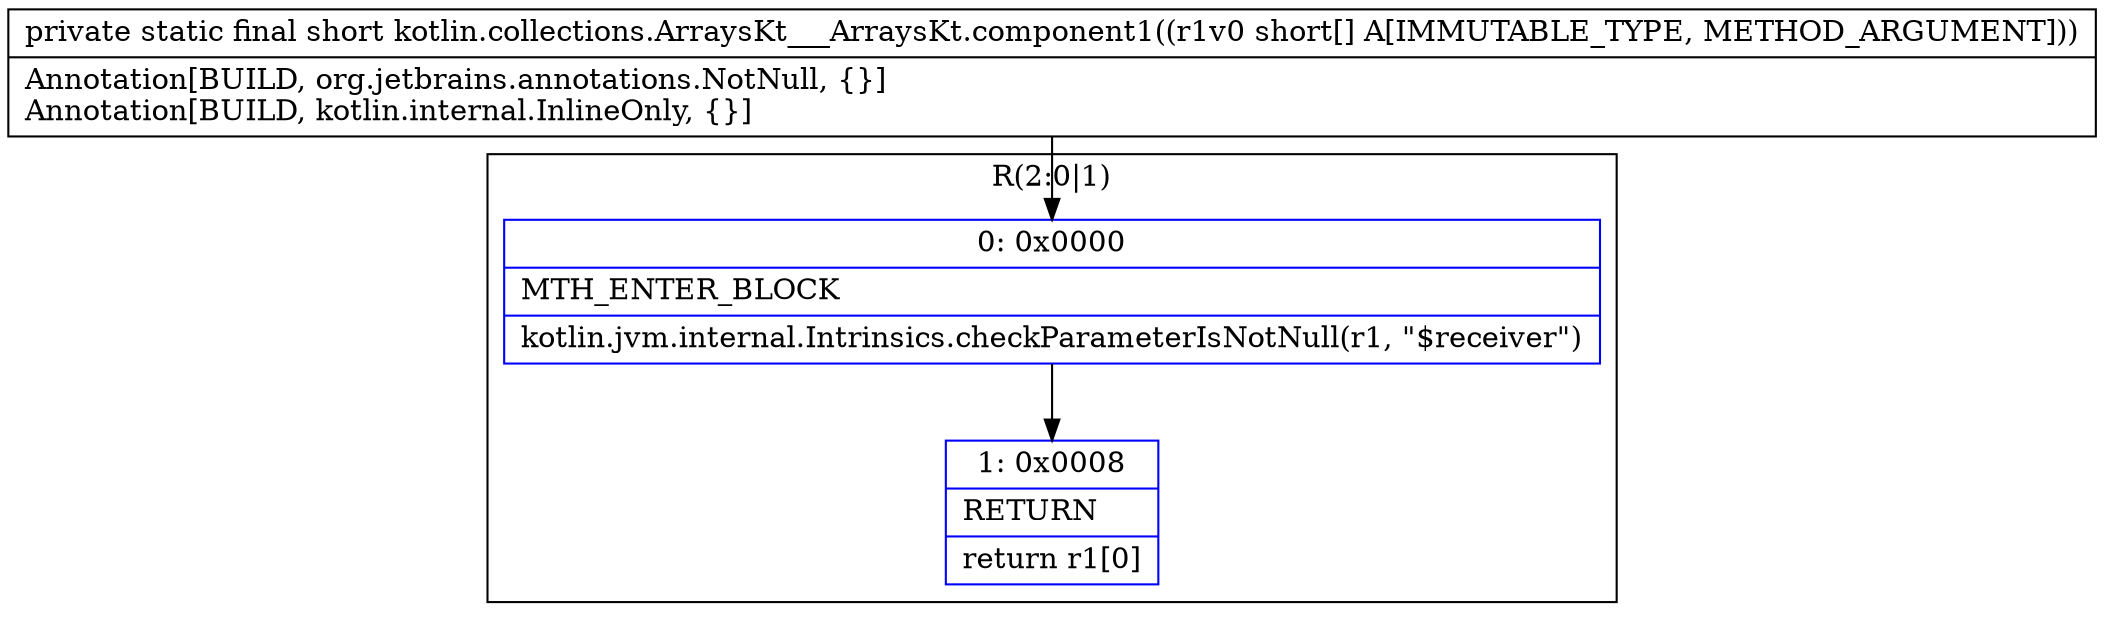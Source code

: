 digraph "CFG forkotlin.collections.ArraysKt___ArraysKt.component1([S)S" {
subgraph cluster_Region_1087713947 {
label = "R(2:0|1)";
node [shape=record,color=blue];
Node_0 [shape=record,label="{0\:\ 0x0000|MTH_ENTER_BLOCK\l|kotlin.jvm.internal.Intrinsics.checkParameterIsNotNull(r1, \"$receiver\")\l}"];
Node_1 [shape=record,label="{1\:\ 0x0008|RETURN\l|return r1[0]\l}"];
}
MethodNode[shape=record,label="{private static final short kotlin.collections.ArraysKt___ArraysKt.component1((r1v0 short[] A[IMMUTABLE_TYPE, METHOD_ARGUMENT]))  | Annotation[BUILD, org.jetbrains.annotations.NotNull, \{\}]\lAnnotation[BUILD, kotlin.internal.InlineOnly, \{\}]\l}"];
MethodNode -> Node_0;
Node_0 -> Node_1;
}

